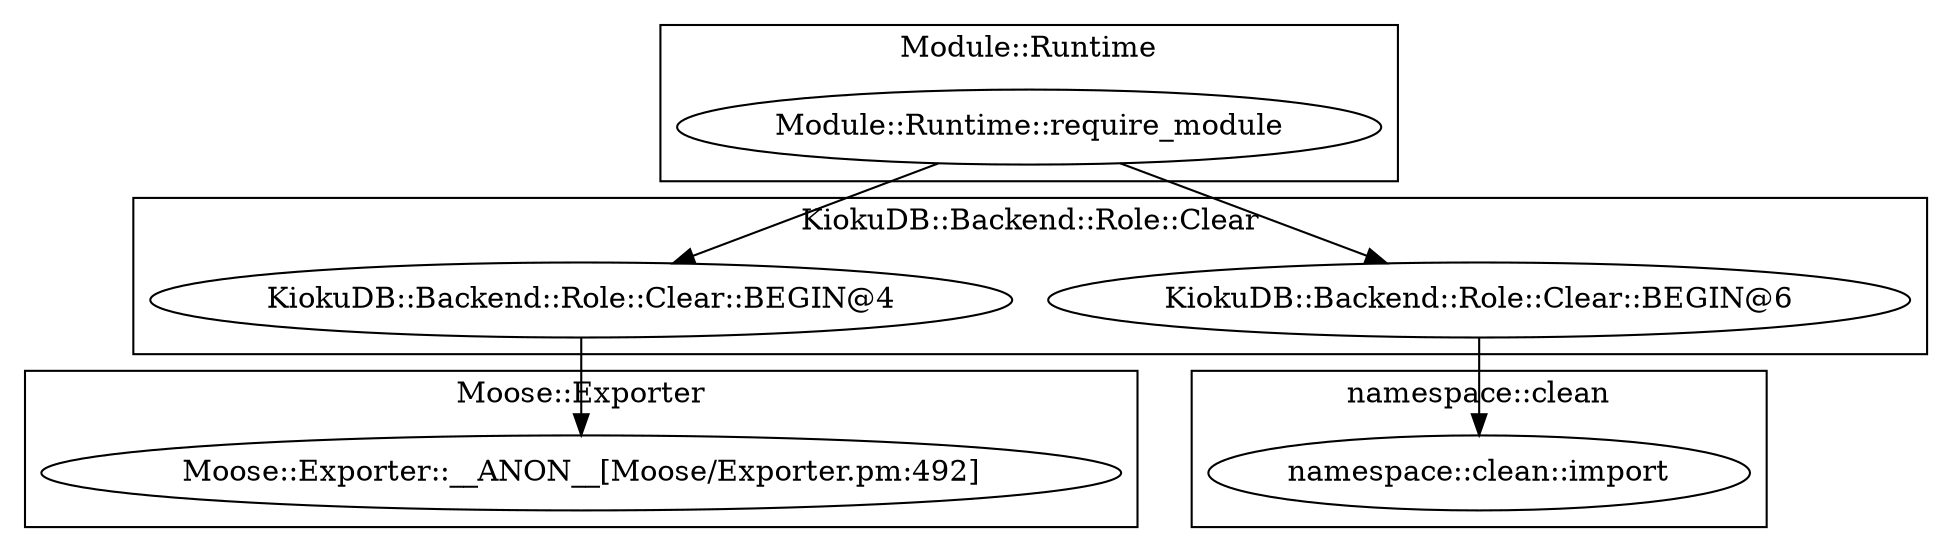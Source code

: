 digraph {
graph [overlap=false]
subgraph cluster_namespace_clean {
	label="namespace::clean";
	"namespace::clean::import";
}
subgraph cluster_KiokuDB_Backend_Role_Clear {
	label="KiokuDB::Backend::Role::Clear";
	"KiokuDB::Backend::Role::Clear::BEGIN@4";
	"KiokuDB::Backend::Role::Clear::BEGIN@6";
}
subgraph cluster_Module_Runtime {
	label="Module::Runtime";
	"Module::Runtime::require_module";
}
subgraph cluster_Moose_Exporter {
	label="Moose::Exporter";
	"Moose::Exporter::__ANON__[Moose/Exporter.pm:492]";
}
"Module::Runtime::require_module" -> "KiokuDB::Backend::Role::Clear::BEGIN@4";
"KiokuDB::Backend::Role::Clear::BEGIN@6" -> "namespace::clean::import";
"KiokuDB::Backend::Role::Clear::BEGIN@4" -> "Moose::Exporter::__ANON__[Moose/Exporter.pm:492]";
"Module::Runtime::require_module" -> "KiokuDB::Backend::Role::Clear::BEGIN@6";
}
